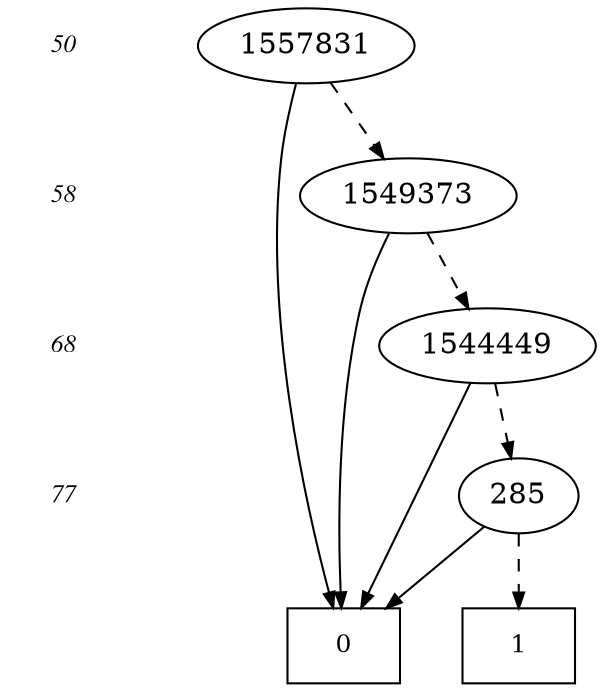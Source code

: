 digraph BDD {
center = true;
{ rank = same; { node [style=invis]; "T" };
 { node [shape=box,fontsize=12]; "0"; }
  { node [shape=box,fontsize=12]; "1"; }
}
{ rank=same; { node [shape=plaintext,fontname="Times Italic",fontsize=12] "50" };"1557831";}
{ rank=same; { node [shape=plaintext,fontname="Times Italic",fontsize=12] "58" };"1549373";}
{ rank=same; { node [shape=plaintext,fontname="Times Italic",fontsize=12] "68" };"1544449";}
{ rank=same; { node [shape=plaintext,fontname="Times Italic",fontsize=12] "77" };"285";}
edge [style = invis]; {"50" -> "58" -> "68" -> "77" -> "T"; }
"285" -> "0" [style=solid,arrowsize=".75"];
"285" -> "1" [style=dashed,arrowsize=".75"];
"1544449" -> "0" [style=solid,arrowsize=".75"];
"1544449" -> "285" [style=dashed,arrowsize=".75"];
"1549373" -> "0" [style=solid,arrowsize=".75"];
"1549373" -> "1544449" [style=dashed,arrowsize=".75"];
"1557831" -> "0" [style=solid,arrowsize=".75"];
"1557831" -> "1549373" [style=dashed,arrowsize=".75"];
}
